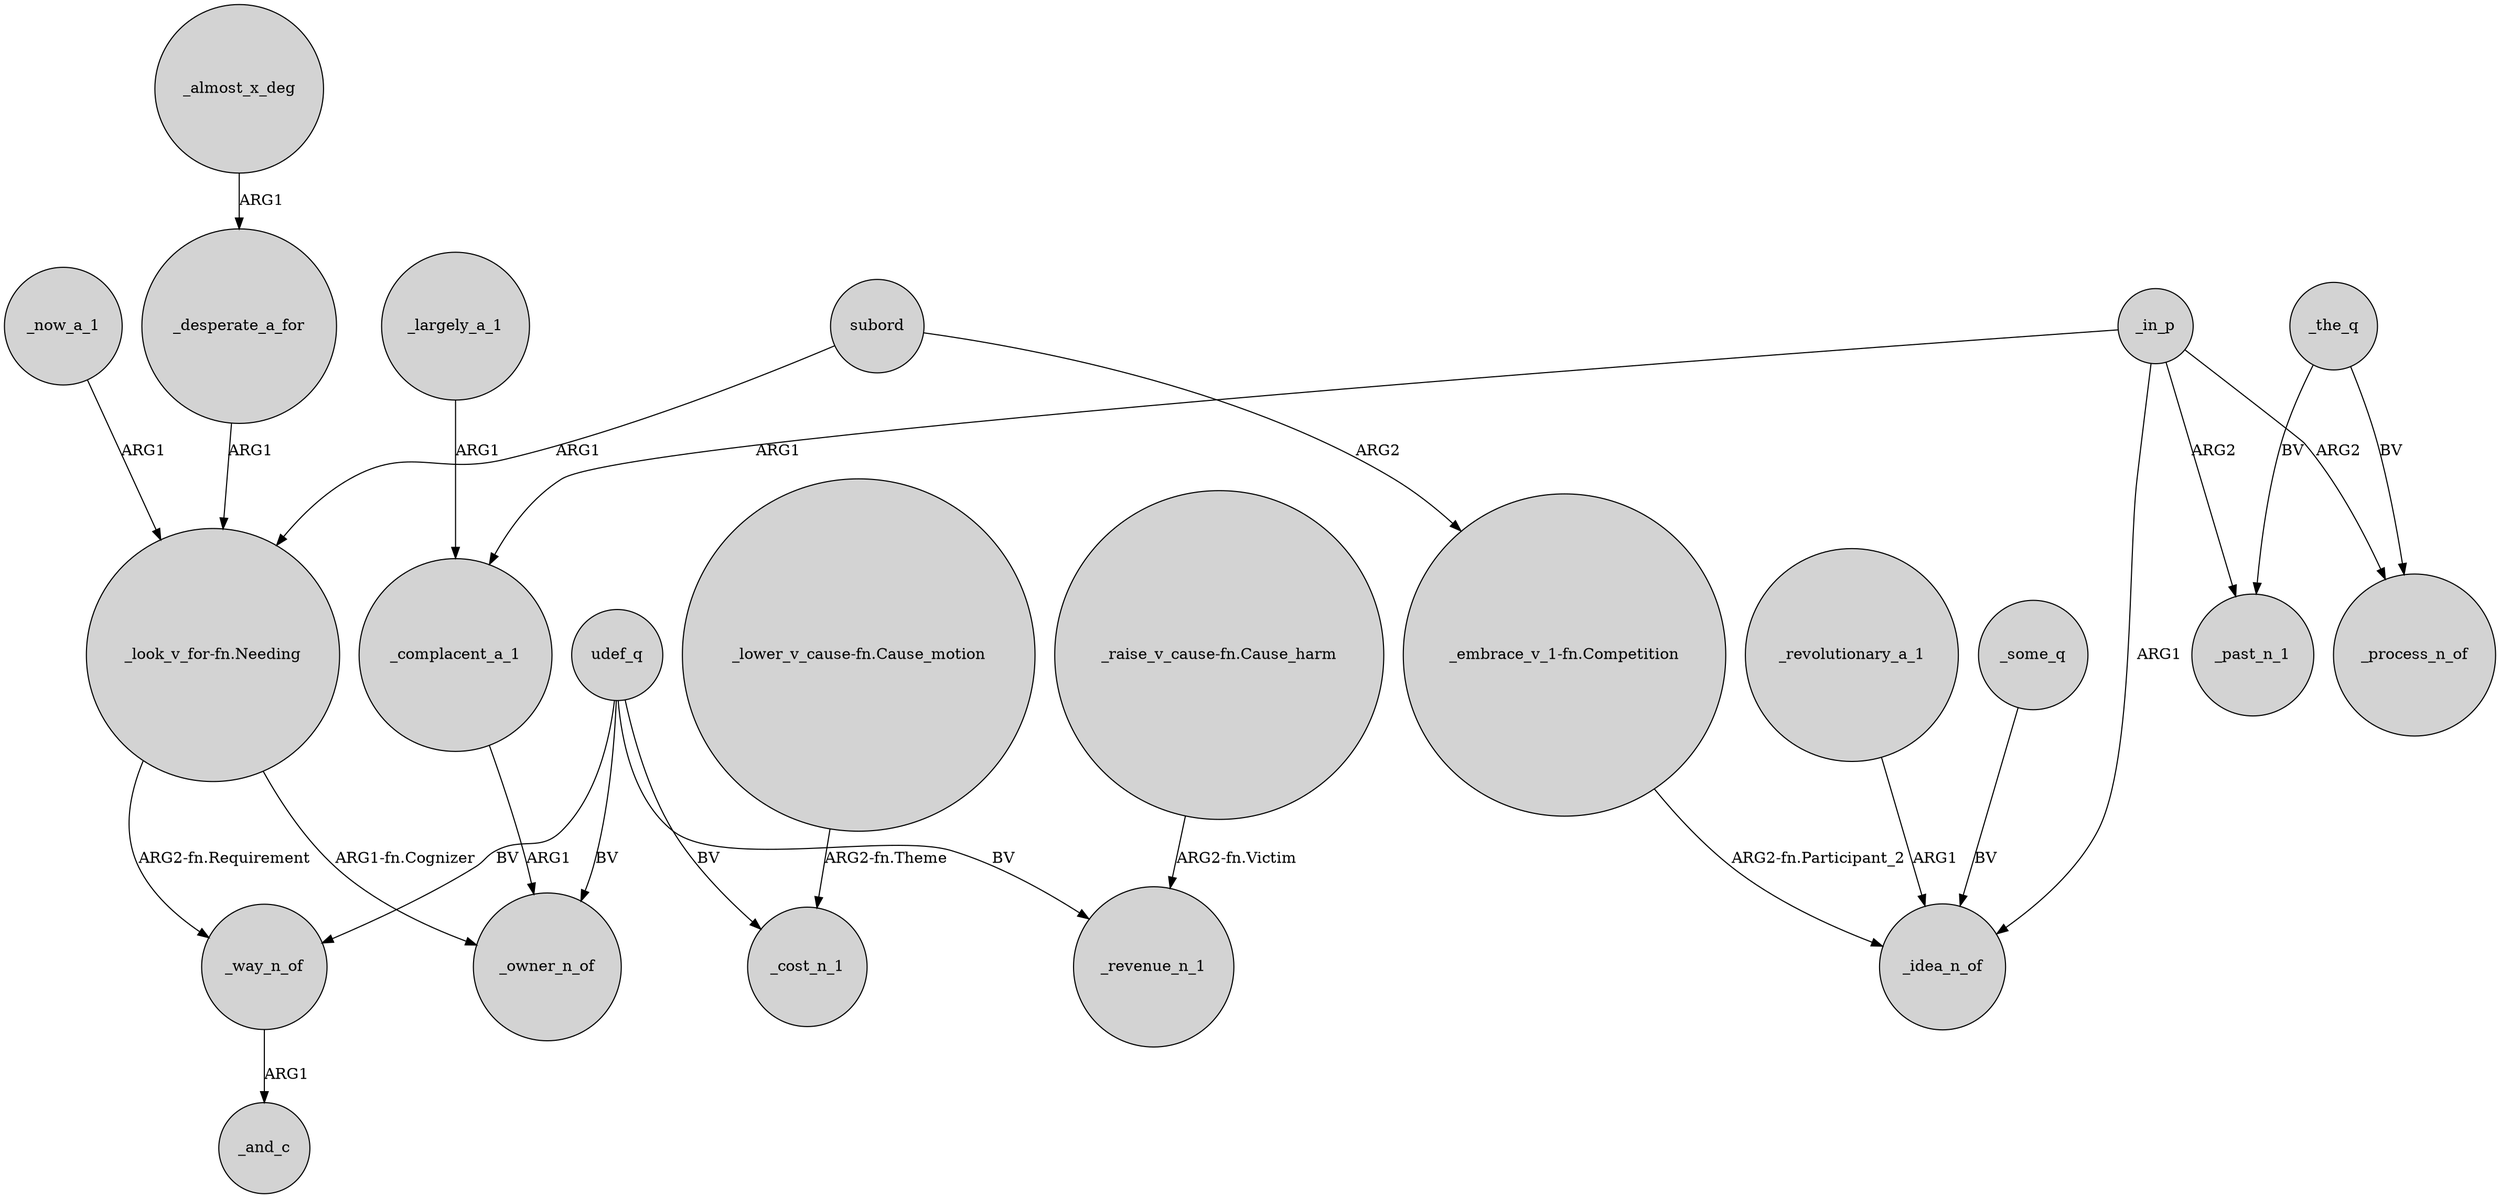 digraph {
	node [shape=circle style=filled]
	"_look_v_for-fn.Needing" -> _way_n_of [label="ARG2-fn.Requirement"]
	_in_p -> _idea_n_of [label=ARG1]
	udef_q -> _owner_n_of [label=BV]
	_the_q -> _process_n_of [label=BV]
	_some_q -> _idea_n_of [label=BV]
	_now_a_1 -> "_look_v_for-fn.Needing" [label=ARG1]
	"_raise_v_cause-fn.Cause_harm" -> _revenue_n_1 [label="ARG2-fn.Victim"]
	"_lower_v_cause-fn.Cause_motion" -> _cost_n_1 [label="ARG2-fn.Theme"]
	_in_p -> _process_n_of [label=ARG2]
	udef_q -> _revenue_n_1 [label=BV]
	_desperate_a_for -> "_look_v_for-fn.Needing" [label=ARG1]
	_largely_a_1 -> _complacent_a_1 [label=ARG1]
	_way_n_of -> _and_c [label=ARG1]
	"_look_v_for-fn.Needing" -> _owner_n_of [label="ARG1-fn.Cognizer"]
	udef_q -> _way_n_of [label=BV]
	"_embrace_v_1-fn.Competition" -> _idea_n_of [label="ARG2-fn.Participant_2"]
	subord -> "_look_v_for-fn.Needing" [label=ARG1]
	subord -> "_embrace_v_1-fn.Competition" [label=ARG2]
	_complacent_a_1 -> _owner_n_of [label=ARG1]
	_almost_x_deg -> _desperate_a_for [label=ARG1]
	_the_q -> _past_n_1 [label=BV]
	_in_p -> _past_n_1 [label=ARG2]
	_revolutionary_a_1 -> _idea_n_of [label=ARG1]
	_in_p -> _complacent_a_1 [label=ARG1]
	udef_q -> _cost_n_1 [label=BV]
}
